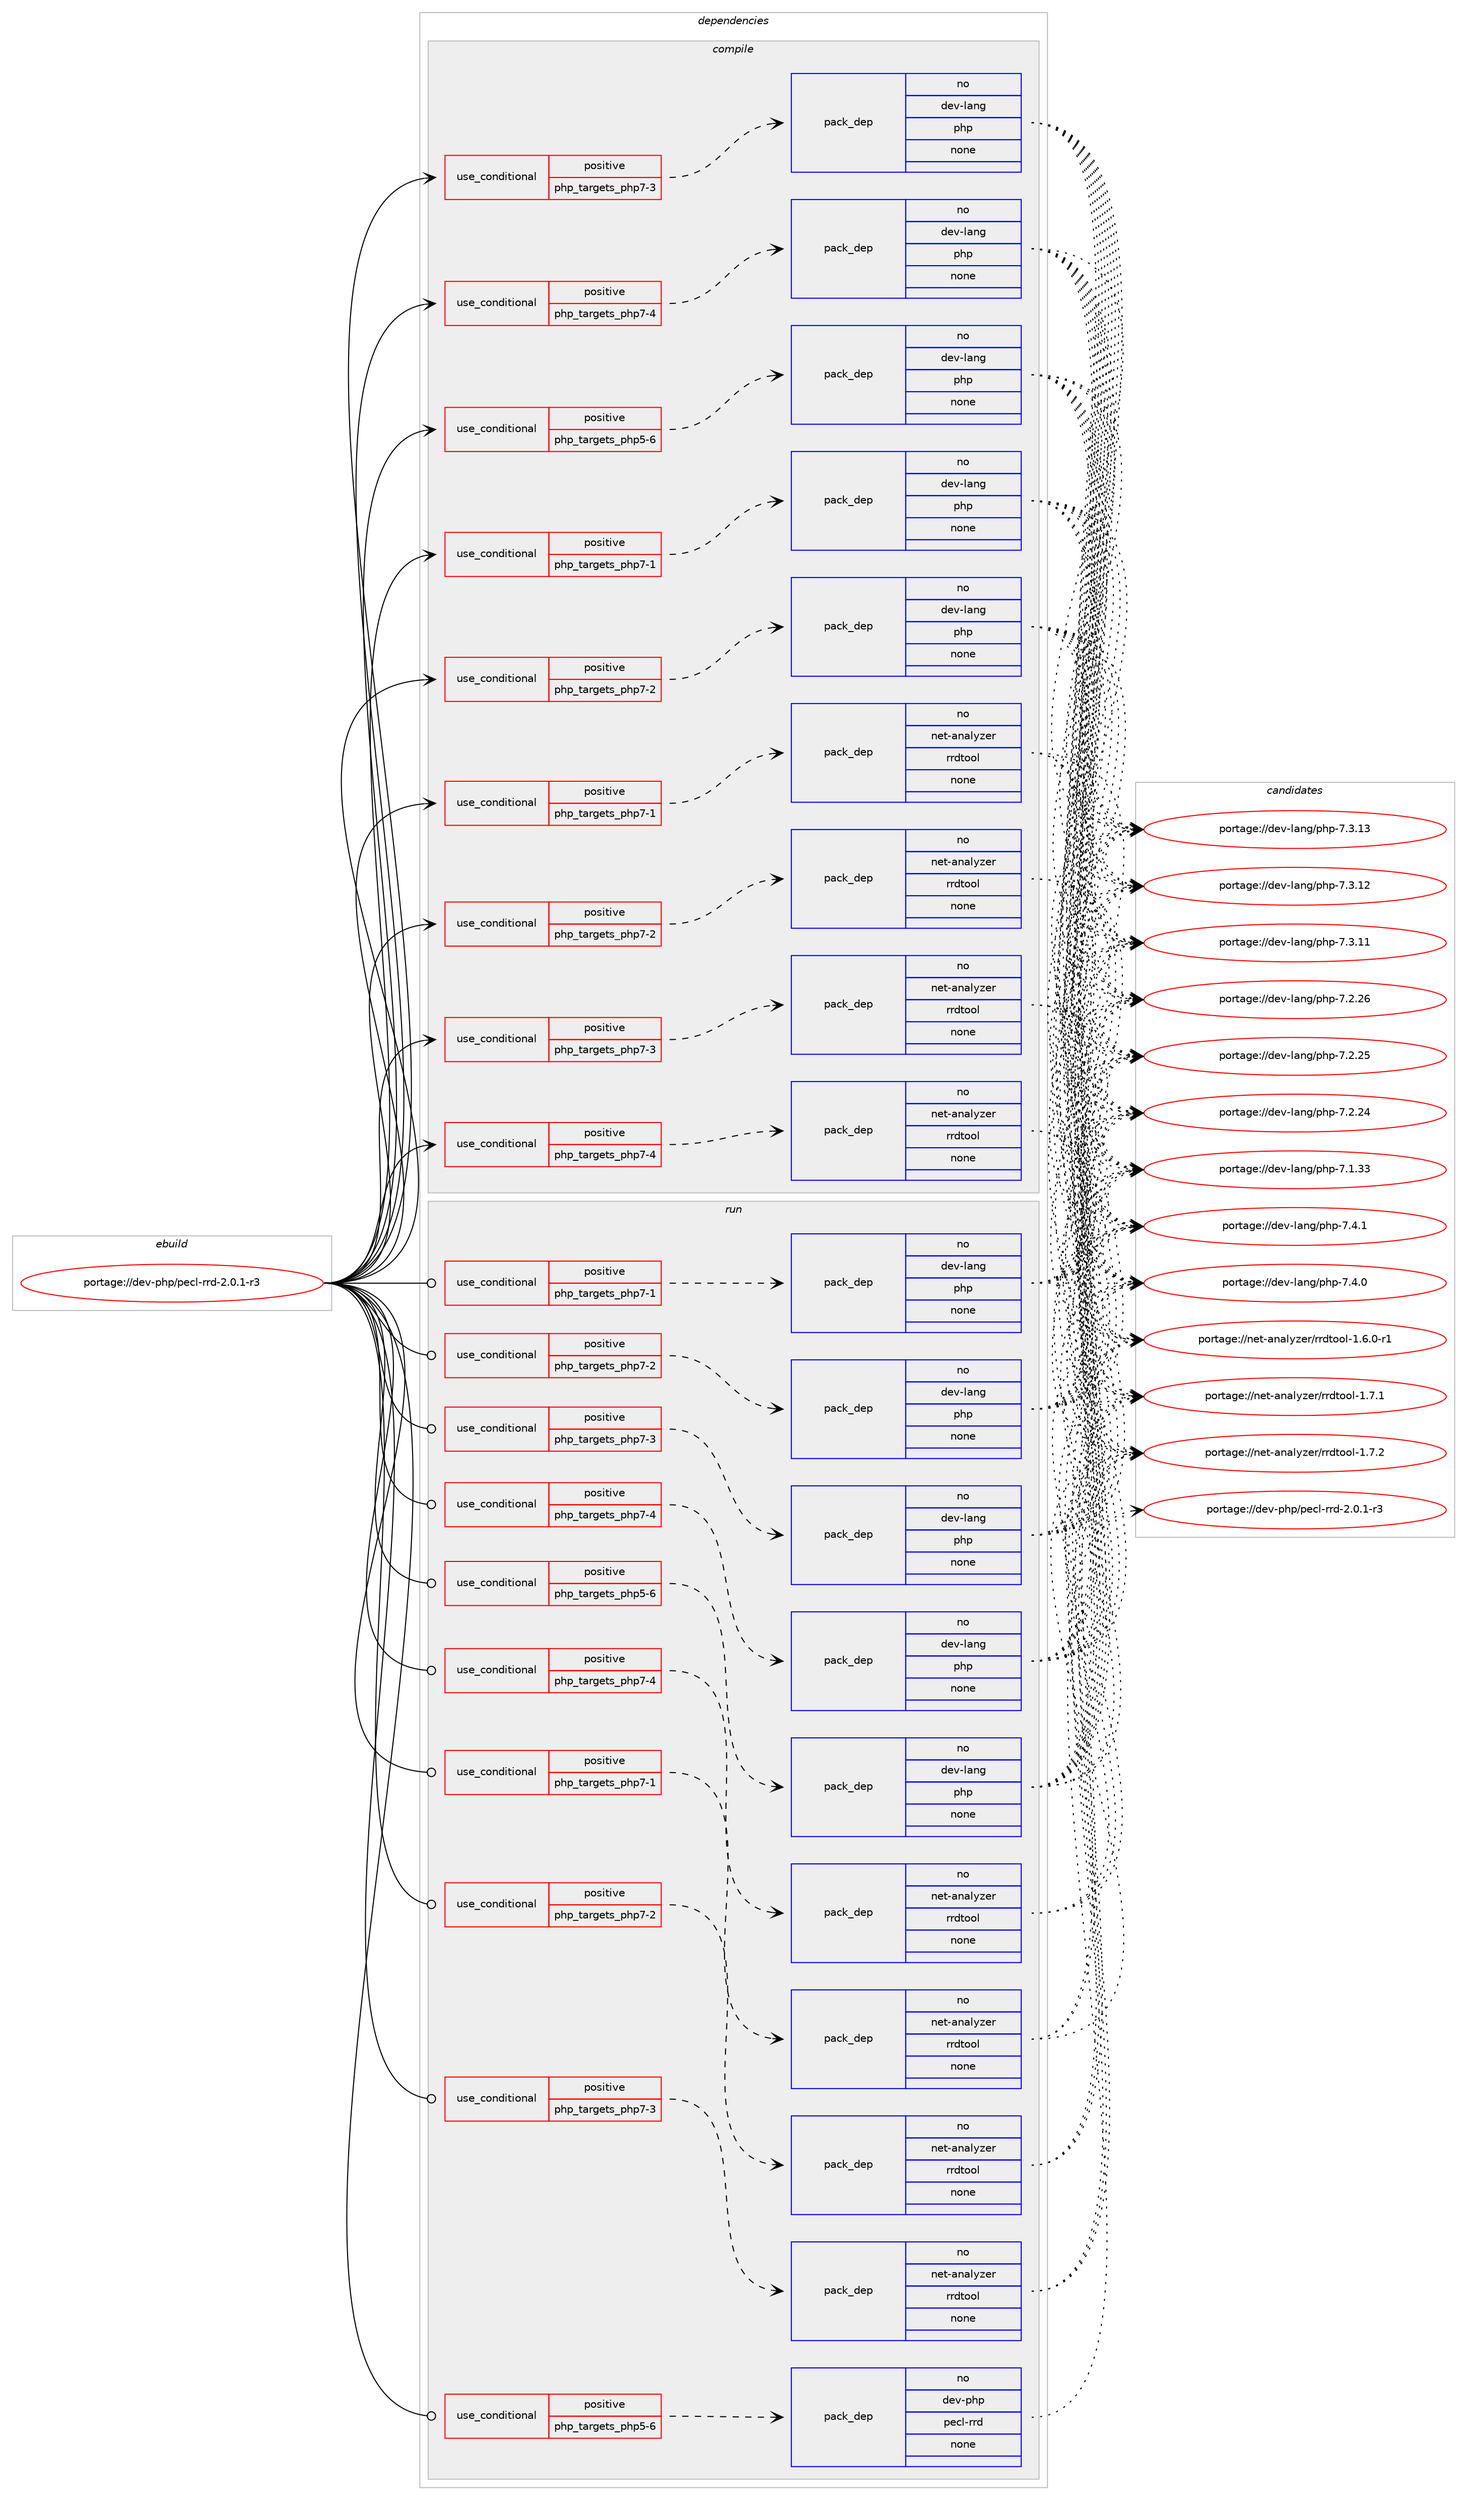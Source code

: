 digraph prolog {

# *************
# Graph options
# *************

newrank=true;
concentrate=true;
compound=true;
graph [rankdir=LR,fontname=Helvetica,fontsize=10,ranksep=1.5];#, ranksep=2.5, nodesep=0.2];
edge  [arrowhead=vee];
node  [fontname=Helvetica,fontsize=10];

# **********
# The ebuild
# **********

subgraph cluster_leftcol {
color=gray;
label=<<i>ebuild</i>>;
id [label="portage://dev-php/pecl-rrd-2.0.1-r3", color=red, width=4, href="../dev-php/pecl-rrd-2.0.1-r3.svg"];
}

# ****************
# The dependencies
# ****************

subgraph cluster_midcol {
color=gray;
label=<<i>dependencies</i>>;
subgraph cluster_compile {
fillcolor="#eeeeee";
style=filled;
label=<<i>compile</i>>;
subgraph cond120131 {
dependency475173 [label=<<TABLE BORDER="0" CELLBORDER="1" CELLSPACING="0" CELLPADDING="4"><TR><TD ROWSPAN="3" CELLPADDING="10">use_conditional</TD></TR><TR><TD>positive</TD></TR><TR><TD>php_targets_php5-6</TD></TR></TABLE>>, shape=none, color=red];
subgraph pack350018 {
dependency475174 [label=<<TABLE BORDER="0" CELLBORDER="1" CELLSPACING="0" CELLPADDING="4" WIDTH="220"><TR><TD ROWSPAN="6" CELLPADDING="30">pack_dep</TD></TR><TR><TD WIDTH="110">no</TD></TR><TR><TD>dev-lang</TD></TR><TR><TD>php</TD></TR><TR><TD>none</TD></TR><TR><TD></TD></TR></TABLE>>, shape=none, color=blue];
}
dependency475173:e -> dependency475174:w [weight=20,style="dashed",arrowhead="vee"];
}
id:e -> dependency475173:w [weight=20,style="solid",arrowhead="vee"];
subgraph cond120132 {
dependency475175 [label=<<TABLE BORDER="0" CELLBORDER="1" CELLSPACING="0" CELLPADDING="4"><TR><TD ROWSPAN="3" CELLPADDING="10">use_conditional</TD></TR><TR><TD>positive</TD></TR><TR><TD>php_targets_php7-1</TD></TR></TABLE>>, shape=none, color=red];
subgraph pack350019 {
dependency475176 [label=<<TABLE BORDER="0" CELLBORDER="1" CELLSPACING="0" CELLPADDING="4" WIDTH="220"><TR><TD ROWSPAN="6" CELLPADDING="30">pack_dep</TD></TR><TR><TD WIDTH="110">no</TD></TR><TR><TD>dev-lang</TD></TR><TR><TD>php</TD></TR><TR><TD>none</TD></TR><TR><TD></TD></TR></TABLE>>, shape=none, color=blue];
}
dependency475175:e -> dependency475176:w [weight=20,style="dashed",arrowhead="vee"];
}
id:e -> dependency475175:w [weight=20,style="solid",arrowhead="vee"];
subgraph cond120133 {
dependency475177 [label=<<TABLE BORDER="0" CELLBORDER="1" CELLSPACING="0" CELLPADDING="4"><TR><TD ROWSPAN="3" CELLPADDING="10">use_conditional</TD></TR><TR><TD>positive</TD></TR><TR><TD>php_targets_php7-1</TD></TR></TABLE>>, shape=none, color=red];
subgraph pack350020 {
dependency475178 [label=<<TABLE BORDER="0" CELLBORDER="1" CELLSPACING="0" CELLPADDING="4" WIDTH="220"><TR><TD ROWSPAN="6" CELLPADDING="30">pack_dep</TD></TR><TR><TD WIDTH="110">no</TD></TR><TR><TD>net-analyzer</TD></TR><TR><TD>rrdtool</TD></TR><TR><TD>none</TD></TR><TR><TD></TD></TR></TABLE>>, shape=none, color=blue];
}
dependency475177:e -> dependency475178:w [weight=20,style="dashed",arrowhead="vee"];
}
id:e -> dependency475177:w [weight=20,style="solid",arrowhead="vee"];
subgraph cond120134 {
dependency475179 [label=<<TABLE BORDER="0" CELLBORDER="1" CELLSPACING="0" CELLPADDING="4"><TR><TD ROWSPAN="3" CELLPADDING="10">use_conditional</TD></TR><TR><TD>positive</TD></TR><TR><TD>php_targets_php7-2</TD></TR></TABLE>>, shape=none, color=red];
subgraph pack350021 {
dependency475180 [label=<<TABLE BORDER="0" CELLBORDER="1" CELLSPACING="0" CELLPADDING="4" WIDTH="220"><TR><TD ROWSPAN="6" CELLPADDING="30">pack_dep</TD></TR><TR><TD WIDTH="110">no</TD></TR><TR><TD>dev-lang</TD></TR><TR><TD>php</TD></TR><TR><TD>none</TD></TR><TR><TD></TD></TR></TABLE>>, shape=none, color=blue];
}
dependency475179:e -> dependency475180:w [weight=20,style="dashed",arrowhead="vee"];
}
id:e -> dependency475179:w [weight=20,style="solid",arrowhead="vee"];
subgraph cond120135 {
dependency475181 [label=<<TABLE BORDER="0" CELLBORDER="1" CELLSPACING="0" CELLPADDING="4"><TR><TD ROWSPAN="3" CELLPADDING="10">use_conditional</TD></TR><TR><TD>positive</TD></TR><TR><TD>php_targets_php7-2</TD></TR></TABLE>>, shape=none, color=red];
subgraph pack350022 {
dependency475182 [label=<<TABLE BORDER="0" CELLBORDER="1" CELLSPACING="0" CELLPADDING="4" WIDTH="220"><TR><TD ROWSPAN="6" CELLPADDING="30">pack_dep</TD></TR><TR><TD WIDTH="110">no</TD></TR><TR><TD>net-analyzer</TD></TR><TR><TD>rrdtool</TD></TR><TR><TD>none</TD></TR><TR><TD></TD></TR></TABLE>>, shape=none, color=blue];
}
dependency475181:e -> dependency475182:w [weight=20,style="dashed",arrowhead="vee"];
}
id:e -> dependency475181:w [weight=20,style="solid",arrowhead="vee"];
subgraph cond120136 {
dependency475183 [label=<<TABLE BORDER="0" CELLBORDER="1" CELLSPACING="0" CELLPADDING="4"><TR><TD ROWSPAN="3" CELLPADDING="10">use_conditional</TD></TR><TR><TD>positive</TD></TR><TR><TD>php_targets_php7-3</TD></TR></TABLE>>, shape=none, color=red];
subgraph pack350023 {
dependency475184 [label=<<TABLE BORDER="0" CELLBORDER="1" CELLSPACING="0" CELLPADDING="4" WIDTH="220"><TR><TD ROWSPAN="6" CELLPADDING="30">pack_dep</TD></TR><TR><TD WIDTH="110">no</TD></TR><TR><TD>dev-lang</TD></TR><TR><TD>php</TD></TR><TR><TD>none</TD></TR><TR><TD></TD></TR></TABLE>>, shape=none, color=blue];
}
dependency475183:e -> dependency475184:w [weight=20,style="dashed",arrowhead="vee"];
}
id:e -> dependency475183:w [weight=20,style="solid",arrowhead="vee"];
subgraph cond120137 {
dependency475185 [label=<<TABLE BORDER="0" CELLBORDER="1" CELLSPACING="0" CELLPADDING="4"><TR><TD ROWSPAN="3" CELLPADDING="10">use_conditional</TD></TR><TR><TD>positive</TD></TR><TR><TD>php_targets_php7-3</TD></TR></TABLE>>, shape=none, color=red];
subgraph pack350024 {
dependency475186 [label=<<TABLE BORDER="0" CELLBORDER="1" CELLSPACING="0" CELLPADDING="4" WIDTH="220"><TR><TD ROWSPAN="6" CELLPADDING="30">pack_dep</TD></TR><TR><TD WIDTH="110">no</TD></TR><TR><TD>net-analyzer</TD></TR><TR><TD>rrdtool</TD></TR><TR><TD>none</TD></TR><TR><TD></TD></TR></TABLE>>, shape=none, color=blue];
}
dependency475185:e -> dependency475186:w [weight=20,style="dashed",arrowhead="vee"];
}
id:e -> dependency475185:w [weight=20,style="solid",arrowhead="vee"];
subgraph cond120138 {
dependency475187 [label=<<TABLE BORDER="0" CELLBORDER="1" CELLSPACING="0" CELLPADDING="4"><TR><TD ROWSPAN="3" CELLPADDING="10">use_conditional</TD></TR><TR><TD>positive</TD></TR><TR><TD>php_targets_php7-4</TD></TR></TABLE>>, shape=none, color=red];
subgraph pack350025 {
dependency475188 [label=<<TABLE BORDER="0" CELLBORDER="1" CELLSPACING="0" CELLPADDING="4" WIDTH="220"><TR><TD ROWSPAN="6" CELLPADDING="30">pack_dep</TD></TR><TR><TD WIDTH="110">no</TD></TR><TR><TD>dev-lang</TD></TR><TR><TD>php</TD></TR><TR><TD>none</TD></TR><TR><TD></TD></TR></TABLE>>, shape=none, color=blue];
}
dependency475187:e -> dependency475188:w [weight=20,style="dashed",arrowhead="vee"];
}
id:e -> dependency475187:w [weight=20,style="solid",arrowhead="vee"];
subgraph cond120139 {
dependency475189 [label=<<TABLE BORDER="0" CELLBORDER="1" CELLSPACING="0" CELLPADDING="4"><TR><TD ROWSPAN="3" CELLPADDING="10">use_conditional</TD></TR><TR><TD>positive</TD></TR><TR><TD>php_targets_php7-4</TD></TR></TABLE>>, shape=none, color=red];
subgraph pack350026 {
dependency475190 [label=<<TABLE BORDER="0" CELLBORDER="1" CELLSPACING="0" CELLPADDING="4" WIDTH="220"><TR><TD ROWSPAN="6" CELLPADDING="30">pack_dep</TD></TR><TR><TD WIDTH="110">no</TD></TR><TR><TD>net-analyzer</TD></TR><TR><TD>rrdtool</TD></TR><TR><TD>none</TD></TR><TR><TD></TD></TR></TABLE>>, shape=none, color=blue];
}
dependency475189:e -> dependency475190:w [weight=20,style="dashed",arrowhead="vee"];
}
id:e -> dependency475189:w [weight=20,style="solid",arrowhead="vee"];
}
subgraph cluster_compileandrun {
fillcolor="#eeeeee";
style=filled;
label=<<i>compile and run</i>>;
}
subgraph cluster_run {
fillcolor="#eeeeee";
style=filled;
label=<<i>run</i>>;
subgraph cond120140 {
dependency475191 [label=<<TABLE BORDER="0" CELLBORDER="1" CELLSPACING="0" CELLPADDING="4"><TR><TD ROWSPAN="3" CELLPADDING="10">use_conditional</TD></TR><TR><TD>positive</TD></TR><TR><TD>php_targets_php5-6</TD></TR></TABLE>>, shape=none, color=red];
subgraph pack350027 {
dependency475192 [label=<<TABLE BORDER="0" CELLBORDER="1" CELLSPACING="0" CELLPADDING="4" WIDTH="220"><TR><TD ROWSPAN="6" CELLPADDING="30">pack_dep</TD></TR><TR><TD WIDTH="110">no</TD></TR><TR><TD>dev-lang</TD></TR><TR><TD>php</TD></TR><TR><TD>none</TD></TR><TR><TD></TD></TR></TABLE>>, shape=none, color=blue];
}
dependency475191:e -> dependency475192:w [weight=20,style="dashed",arrowhead="vee"];
}
id:e -> dependency475191:w [weight=20,style="solid",arrowhead="odot"];
subgraph cond120141 {
dependency475193 [label=<<TABLE BORDER="0" CELLBORDER="1" CELLSPACING="0" CELLPADDING="4"><TR><TD ROWSPAN="3" CELLPADDING="10">use_conditional</TD></TR><TR><TD>positive</TD></TR><TR><TD>php_targets_php5-6</TD></TR></TABLE>>, shape=none, color=red];
subgraph pack350028 {
dependency475194 [label=<<TABLE BORDER="0" CELLBORDER="1" CELLSPACING="0" CELLPADDING="4" WIDTH="220"><TR><TD ROWSPAN="6" CELLPADDING="30">pack_dep</TD></TR><TR><TD WIDTH="110">no</TD></TR><TR><TD>dev-php</TD></TR><TR><TD>pecl-rrd</TD></TR><TR><TD>none</TD></TR><TR><TD></TD></TR></TABLE>>, shape=none, color=blue];
}
dependency475193:e -> dependency475194:w [weight=20,style="dashed",arrowhead="vee"];
}
id:e -> dependency475193:w [weight=20,style="solid",arrowhead="odot"];
subgraph cond120142 {
dependency475195 [label=<<TABLE BORDER="0" CELLBORDER="1" CELLSPACING="0" CELLPADDING="4"><TR><TD ROWSPAN="3" CELLPADDING="10">use_conditional</TD></TR><TR><TD>positive</TD></TR><TR><TD>php_targets_php7-1</TD></TR></TABLE>>, shape=none, color=red];
subgraph pack350029 {
dependency475196 [label=<<TABLE BORDER="0" CELLBORDER="1" CELLSPACING="0" CELLPADDING="4" WIDTH="220"><TR><TD ROWSPAN="6" CELLPADDING="30">pack_dep</TD></TR><TR><TD WIDTH="110">no</TD></TR><TR><TD>dev-lang</TD></TR><TR><TD>php</TD></TR><TR><TD>none</TD></TR><TR><TD></TD></TR></TABLE>>, shape=none, color=blue];
}
dependency475195:e -> dependency475196:w [weight=20,style="dashed",arrowhead="vee"];
}
id:e -> dependency475195:w [weight=20,style="solid",arrowhead="odot"];
subgraph cond120143 {
dependency475197 [label=<<TABLE BORDER="0" CELLBORDER="1" CELLSPACING="0" CELLPADDING="4"><TR><TD ROWSPAN="3" CELLPADDING="10">use_conditional</TD></TR><TR><TD>positive</TD></TR><TR><TD>php_targets_php7-1</TD></TR></TABLE>>, shape=none, color=red];
subgraph pack350030 {
dependency475198 [label=<<TABLE BORDER="0" CELLBORDER="1" CELLSPACING="0" CELLPADDING="4" WIDTH="220"><TR><TD ROWSPAN="6" CELLPADDING="30">pack_dep</TD></TR><TR><TD WIDTH="110">no</TD></TR><TR><TD>net-analyzer</TD></TR><TR><TD>rrdtool</TD></TR><TR><TD>none</TD></TR><TR><TD></TD></TR></TABLE>>, shape=none, color=blue];
}
dependency475197:e -> dependency475198:w [weight=20,style="dashed",arrowhead="vee"];
}
id:e -> dependency475197:w [weight=20,style="solid",arrowhead="odot"];
subgraph cond120144 {
dependency475199 [label=<<TABLE BORDER="0" CELLBORDER="1" CELLSPACING="0" CELLPADDING="4"><TR><TD ROWSPAN="3" CELLPADDING="10">use_conditional</TD></TR><TR><TD>positive</TD></TR><TR><TD>php_targets_php7-2</TD></TR></TABLE>>, shape=none, color=red];
subgraph pack350031 {
dependency475200 [label=<<TABLE BORDER="0" CELLBORDER="1" CELLSPACING="0" CELLPADDING="4" WIDTH="220"><TR><TD ROWSPAN="6" CELLPADDING="30">pack_dep</TD></TR><TR><TD WIDTH="110">no</TD></TR><TR><TD>dev-lang</TD></TR><TR><TD>php</TD></TR><TR><TD>none</TD></TR><TR><TD></TD></TR></TABLE>>, shape=none, color=blue];
}
dependency475199:e -> dependency475200:w [weight=20,style="dashed",arrowhead="vee"];
}
id:e -> dependency475199:w [weight=20,style="solid",arrowhead="odot"];
subgraph cond120145 {
dependency475201 [label=<<TABLE BORDER="0" CELLBORDER="1" CELLSPACING="0" CELLPADDING="4"><TR><TD ROWSPAN="3" CELLPADDING="10">use_conditional</TD></TR><TR><TD>positive</TD></TR><TR><TD>php_targets_php7-2</TD></TR></TABLE>>, shape=none, color=red];
subgraph pack350032 {
dependency475202 [label=<<TABLE BORDER="0" CELLBORDER="1" CELLSPACING="0" CELLPADDING="4" WIDTH="220"><TR><TD ROWSPAN="6" CELLPADDING="30">pack_dep</TD></TR><TR><TD WIDTH="110">no</TD></TR><TR><TD>net-analyzer</TD></TR><TR><TD>rrdtool</TD></TR><TR><TD>none</TD></TR><TR><TD></TD></TR></TABLE>>, shape=none, color=blue];
}
dependency475201:e -> dependency475202:w [weight=20,style="dashed",arrowhead="vee"];
}
id:e -> dependency475201:w [weight=20,style="solid",arrowhead="odot"];
subgraph cond120146 {
dependency475203 [label=<<TABLE BORDER="0" CELLBORDER="1" CELLSPACING="0" CELLPADDING="4"><TR><TD ROWSPAN="3" CELLPADDING="10">use_conditional</TD></TR><TR><TD>positive</TD></TR><TR><TD>php_targets_php7-3</TD></TR></TABLE>>, shape=none, color=red];
subgraph pack350033 {
dependency475204 [label=<<TABLE BORDER="0" CELLBORDER="1" CELLSPACING="0" CELLPADDING="4" WIDTH="220"><TR><TD ROWSPAN="6" CELLPADDING="30">pack_dep</TD></TR><TR><TD WIDTH="110">no</TD></TR><TR><TD>dev-lang</TD></TR><TR><TD>php</TD></TR><TR><TD>none</TD></TR><TR><TD></TD></TR></TABLE>>, shape=none, color=blue];
}
dependency475203:e -> dependency475204:w [weight=20,style="dashed",arrowhead="vee"];
}
id:e -> dependency475203:w [weight=20,style="solid",arrowhead="odot"];
subgraph cond120147 {
dependency475205 [label=<<TABLE BORDER="0" CELLBORDER="1" CELLSPACING="0" CELLPADDING="4"><TR><TD ROWSPAN="3" CELLPADDING="10">use_conditional</TD></TR><TR><TD>positive</TD></TR><TR><TD>php_targets_php7-3</TD></TR></TABLE>>, shape=none, color=red];
subgraph pack350034 {
dependency475206 [label=<<TABLE BORDER="0" CELLBORDER="1" CELLSPACING="0" CELLPADDING="4" WIDTH="220"><TR><TD ROWSPAN="6" CELLPADDING="30">pack_dep</TD></TR><TR><TD WIDTH="110">no</TD></TR><TR><TD>net-analyzer</TD></TR><TR><TD>rrdtool</TD></TR><TR><TD>none</TD></TR><TR><TD></TD></TR></TABLE>>, shape=none, color=blue];
}
dependency475205:e -> dependency475206:w [weight=20,style="dashed",arrowhead="vee"];
}
id:e -> dependency475205:w [weight=20,style="solid",arrowhead="odot"];
subgraph cond120148 {
dependency475207 [label=<<TABLE BORDER="0" CELLBORDER="1" CELLSPACING="0" CELLPADDING="4"><TR><TD ROWSPAN="3" CELLPADDING="10">use_conditional</TD></TR><TR><TD>positive</TD></TR><TR><TD>php_targets_php7-4</TD></TR></TABLE>>, shape=none, color=red];
subgraph pack350035 {
dependency475208 [label=<<TABLE BORDER="0" CELLBORDER="1" CELLSPACING="0" CELLPADDING="4" WIDTH="220"><TR><TD ROWSPAN="6" CELLPADDING="30">pack_dep</TD></TR><TR><TD WIDTH="110">no</TD></TR><TR><TD>dev-lang</TD></TR><TR><TD>php</TD></TR><TR><TD>none</TD></TR><TR><TD></TD></TR></TABLE>>, shape=none, color=blue];
}
dependency475207:e -> dependency475208:w [weight=20,style="dashed",arrowhead="vee"];
}
id:e -> dependency475207:w [weight=20,style="solid",arrowhead="odot"];
subgraph cond120149 {
dependency475209 [label=<<TABLE BORDER="0" CELLBORDER="1" CELLSPACING="0" CELLPADDING="4"><TR><TD ROWSPAN="3" CELLPADDING="10">use_conditional</TD></TR><TR><TD>positive</TD></TR><TR><TD>php_targets_php7-4</TD></TR></TABLE>>, shape=none, color=red];
subgraph pack350036 {
dependency475210 [label=<<TABLE BORDER="0" CELLBORDER="1" CELLSPACING="0" CELLPADDING="4" WIDTH="220"><TR><TD ROWSPAN="6" CELLPADDING="30">pack_dep</TD></TR><TR><TD WIDTH="110">no</TD></TR><TR><TD>net-analyzer</TD></TR><TR><TD>rrdtool</TD></TR><TR><TD>none</TD></TR><TR><TD></TD></TR></TABLE>>, shape=none, color=blue];
}
dependency475209:e -> dependency475210:w [weight=20,style="dashed",arrowhead="vee"];
}
id:e -> dependency475209:w [weight=20,style="solid",arrowhead="odot"];
}
}

# **************
# The candidates
# **************

subgraph cluster_choices {
rank=same;
color=gray;
label=<<i>candidates</i>>;

subgraph choice350018 {
color=black;
nodesep=1;
choice100101118451089711010347112104112455546524649 [label="portage://dev-lang/php-7.4.1", color=red, width=4,href="../dev-lang/php-7.4.1.svg"];
choice100101118451089711010347112104112455546524648 [label="portage://dev-lang/php-7.4.0", color=red, width=4,href="../dev-lang/php-7.4.0.svg"];
choice10010111845108971101034711210411245554651464951 [label="portage://dev-lang/php-7.3.13", color=red, width=4,href="../dev-lang/php-7.3.13.svg"];
choice10010111845108971101034711210411245554651464950 [label="portage://dev-lang/php-7.3.12", color=red, width=4,href="../dev-lang/php-7.3.12.svg"];
choice10010111845108971101034711210411245554651464949 [label="portage://dev-lang/php-7.3.11", color=red, width=4,href="../dev-lang/php-7.3.11.svg"];
choice10010111845108971101034711210411245554650465054 [label="portage://dev-lang/php-7.2.26", color=red, width=4,href="../dev-lang/php-7.2.26.svg"];
choice10010111845108971101034711210411245554650465053 [label="portage://dev-lang/php-7.2.25", color=red, width=4,href="../dev-lang/php-7.2.25.svg"];
choice10010111845108971101034711210411245554650465052 [label="portage://dev-lang/php-7.2.24", color=red, width=4,href="../dev-lang/php-7.2.24.svg"];
choice10010111845108971101034711210411245554649465151 [label="portage://dev-lang/php-7.1.33", color=red, width=4,href="../dev-lang/php-7.1.33.svg"];
dependency475174:e -> choice100101118451089711010347112104112455546524649:w [style=dotted,weight="100"];
dependency475174:e -> choice100101118451089711010347112104112455546524648:w [style=dotted,weight="100"];
dependency475174:e -> choice10010111845108971101034711210411245554651464951:w [style=dotted,weight="100"];
dependency475174:e -> choice10010111845108971101034711210411245554651464950:w [style=dotted,weight="100"];
dependency475174:e -> choice10010111845108971101034711210411245554651464949:w [style=dotted,weight="100"];
dependency475174:e -> choice10010111845108971101034711210411245554650465054:w [style=dotted,weight="100"];
dependency475174:e -> choice10010111845108971101034711210411245554650465053:w [style=dotted,weight="100"];
dependency475174:e -> choice10010111845108971101034711210411245554650465052:w [style=dotted,weight="100"];
dependency475174:e -> choice10010111845108971101034711210411245554649465151:w [style=dotted,weight="100"];
}
subgraph choice350019 {
color=black;
nodesep=1;
choice100101118451089711010347112104112455546524649 [label="portage://dev-lang/php-7.4.1", color=red, width=4,href="../dev-lang/php-7.4.1.svg"];
choice100101118451089711010347112104112455546524648 [label="portage://dev-lang/php-7.4.0", color=red, width=4,href="../dev-lang/php-7.4.0.svg"];
choice10010111845108971101034711210411245554651464951 [label="portage://dev-lang/php-7.3.13", color=red, width=4,href="../dev-lang/php-7.3.13.svg"];
choice10010111845108971101034711210411245554651464950 [label="portage://dev-lang/php-7.3.12", color=red, width=4,href="../dev-lang/php-7.3.12.svg"];
choice10010111845108971101034711210411245554651464949 [label="portage://dev-lang/php-7.3.11", color=red, width=4,href="../dev-lang/php-7.3.11.svg"];
choice10010111845108971101034711210411245554650465054 [label="portage://dev-lang/php-7.2.26", color=red, width=4,href="../dev-lang/php-7.2.26.svg"];
choice10010111845108971101034711210411245554650465053 [label="portage://dev-lang/php-7.2.25", color=red, width=4,href="../dev-lang/php-7.2.25.svg"];
choice10010111845108971101034711210411245554650465052 [label="portage://dev-lang/php-7.2.24", color=red, width=4,href="../dev-lang/php-7.2.24.svg"];
choice10010111845108971101034711210411245554649465151 [label="portage://dev-lang/php-7.1.33", color=red, width=4,href="../dev-lang/php-7.1.33.svg"];
dependency475176:e -> choice100101118451089711010347112104112455546524649:w [style=dotted,weight="100"];
dependency475176:e -> choice100101118451089711010347112104112455546524648:w [style=dotted,weight="100"];
dependency475176:e -> choice10010111845108971101034711210411245554651464951:w [style=dotted,weight="100"];
dependency475176:e -> choice10010111845108971101034711210411245554651464950:w [style=dotted,weight="100"];
dependency475176:e -> choice10010111845108971101034711210411245554651464949:w [style=dotted,weight="100"];
dependency475176:e -> choice10010111845108971101034711210411245554650465054:w [style=dotted,weight="100"];
dependency475176:e -> choice10010111845108971101034711210411245554650465053:w [style=dotted,weight="100"];
dependency475176:e -> choice10010111845108971101034711210411245554650465052:w [style=dotted,weight="100"];
dependency475176:e -> choice10010111845108971101034711210411245554649465151:w [style=dotted,weight="100"];
}
subgraph choice350020 {
color=black;
nodesep=1;
choice11010111645971109710812112210111447114114100116111111108454946554650 [label="portage://net-analyzer/rrdtool-1.7.2", color=red, width=4,href="../net-analyzer/rrdtool-1.7.2.svg"];
choice11010111645971109710812112210111447114114100116111111108454946554649 [label="portage://net-analyzer/rrdtool-1.7.1", color=red, width=4,href="../net-analyzer/rrdtool-1.7.1.svg"];
choice110101116459711097108121122101114471141141001161111111084549465446484511449 [label="portage://net-analyzer/rrdtool-1.6.0-r1", color=red, width=4,href="../net-analyzer/rrdtool-1.6.0-r1.svg"];
dependency475178:e -> choice11010111645971109710812112210111447114114100116111111108454946554650:w [style=dotted,weight="100"];
dependency475178:e -> choice11010111645971109710812112210111447114114100116111111108454946554649:w [style=dotted,weight="100"];
dependency475178:e -> choice110101116459711097108121122101114471141141001161111111084549465446484511449:w [style=dotted,weight="100"];
}
subgraph choice350021 {
color=black;
nodesep=1;
choice100101118451089711010347112104112455546524649 [label="portage://dev-lang/php-7.4.1", color=red, width=4,href="../dev-lang/php-7.4.1.svg"];
choice100101118451089711010347112104112455546524648 [label="portage://dev-lang/php-7.4.0", color=red, width=4,href="../dev-lang/php-7.4.0.svg"];
choice10010111845108971101034711210411245554651464951 [label="portage://dev-lang/php-7.3.13", color=red, width=4,href="../dev-lang/php-7.3.13.svg"];
choice10010111845108971101034711210411245554651464950 [label="portage://dev-lang/php-7.3.12", color=red, width=4,href="../dev-lang/php-7.3.12.svg"];
choice10010111845108971101034711210411245554651464949 [label="portage://dev-lang/php-7.3.11", color=red, width=4,href="../dev-lang/php-7.3.11.svg"];
choice10010111845108971101034711210411245554650465054 [label="portage://dev-lang/php-7.2.26", color=red, width=4,href="../dev-lang/php-7.2.26.svg"];
choice10010111845108971101034711210411245554650465053 [label="portage://dev-lang/php-7.2.25", color=red, width=4,href="../dev-lang/php-7.2.25.svg"];
choice10010111845108971101034711210411245554650465052 [label="portage://dev-lang/php-7.2.24", color=red, width=4,href="../dev-lang/php-7.2.24.svg"];
choice10010111845108971101034711210411245554649465151 [label="portage://dev-lang/php-7.1.33", color=red, width=4,href="../dev-lang/php-7.1.33.svg"];
dependency475180:e -> choice100101118451089711010347112104112455546524649:w [style=dotted,weight="100"];
dependency475180:e -> choice100101118451089711010347112104112455546524648:w [style=dotted,weight="100"];
dependency475180:e -> choice10010111845108971101034711210411245554651464951:w [style=dotted,weight="100"];
dependency475180:e -> choice10010111845108971101034711210411245554651464950:w [style=dotted,weight="100"];
dependency475180:e -> choice10010111845108971101034711210411245554651464949:w [style=dotted,weight="100"];
dependency475180:e -> choice10010111845108971101034711210411245554650465054:w [style=dotted,weight="100"];
dependency475180:e -> choice10010111845108971101034711210411245554650465053:w [style=dotted,weight="100"];
dependency475180:e -> choice10010111845108971101034711210411245554650465052:w [style=dotted,weight="100"];
dependency475180:e -> choice10010111845108971101034711210411245554649465151:w [style=dotted,weight="100"];
}
subgraph choice350022 {
color=black;
nodesep=1;
choice11010111645971109710812112210111447114114100116111111108454946554650 [label="portage://net-analyzer/rrdtool-1.7.2", color=red, width=4,href="../net-analyzer/rrdtool-1.7.2.svg"];
choice11010111645971109710812112210111447114114100116111111108454946554649 [label="portage://net-analyzer/rrdtool-1.7.1", color=red, width=4,href="../net-analyzer/rrdtool-1.7.1.svg"];
choice110101116459711097108121122101114471141141001161111111084549465446484511449 [label="portage://net-analyzer/rrdtool-1.6.0-r1", color=red, width=4,href="../net-analyzer/rrdtool-1.6.0-r1.svg"];
dependency475182:e -> choice11010111645971109710812112210111447114114100116111111108454946554650:w [style=dotted,weight="100"];
dependency475182:e -> choice11010111645971109710812112210111447114114100116111111108454946554649:w [style=dotted,weight="100"];
dependency475182:e -> choice110101116459711097108121122101114471141141001161111111084549465446484511449:w [style=dotted,weight="100"];
}
subgraph choice350023 {
color=black;
nodesep=1;
choice100101118451089711010347112104112455546524649 [label="portage://dev-lang/php-7.4.1", color=red, width=4,href="../dev-lang/php-7.4.1.svg"];
choice100101118451089711010347112104112455546524648 [label="portage://dev-lang/php-7.4.0", color=red, width=4,href="../dev-lang/php-7.4.0.svg"];
choice10010111845108971101034711210411245554651464951 [label="portage://dev-lang/php-7.3.13", color=red, width=4,href="../dev-lang/php-7.3.13.svg"];
choice10010111845108971101034711210411245554651464950 [label="portage://dev-lang/php-7.3.12", color=red, width=4,href="../dev-lang/php-7.3.12.svg"];
choice10010111845108971101034711210411245554651464949 [label="portage://dev-lang/php-7.3.11", color=red, width=4,href="../dev-lang/php-7.3.11.svg"];
choice10010111845108971101034711210411245554650465054 [label="portage://dev-lang/php-7.2.26", color=red, width=4,href="../dev-lang/php-7.2.26.svg"];
choice10010111845108971101034711210411245554650465053 [label="portage://dev-lang/php-7.2.25", color=red, width=4,href="../dev-lang/php-7.2.25.svg"];
choice10010111845108971101034711210411245554650465052 [label="portage://dev-lang/php-7.2.24", color=red, width=4,href="../dev-lang/php-7.2.24.svg"];
choice10010111845108971101034711210411245554649465151 [label="portage://dev-lang/php-7.1.33", color=red, width=4,href="../dev-lang/php-7.1.33.svg"];
dependency475184:e -> choice100101118451089711010347112104112455546524649:w [style=dotted,weight="100"];
dependency475184:e -> choice100101118451089711010347112104112455546524648:w [style=dotted,weight="100"];
dependency475184:e -> choice10010111845108971101034711210411245554651464951:w [style=dotted,weight="100"];
dependency475184:e -> choice10010111845108971101034711210411245554651464950:w [style=dotted,weight="100"];
dependency475184:e -> choice10010111845108971101034711210411245554651464949:w [style=dotted,weight="100"];
dependency475184:e -> choice10010111845108971101034711210411245554650465054:w [style=dotted,weight="100"];
dependency475184:e -> choice10010111845108971101034711210411245554650465053:w [style=dotted,weight="100"];
dependency475184:e -> choice10010111845108971101034711210411245554650465052:w [style=dotted,weight="100"];
dependency475184:e -> choice10010111845108971101034711210411245554649465151:w [style=dotted,weight="100"];
}
subgraph choice350024 {
color=black;
nodesep=1;
choice11010111645971109710812112210111447114114100116111111108454946554650 [label="portage://net-analyzer/rrdtool-1.7.2", color=red, width=4,href="../net-analyzer/rrdtool-1.7.2.svg"];
choice11010111645971109710812112210111447114114100116111111108454946554649 [label="portage://net-analyzer/rrdtool-1.7.1", color=red, width=4,href="../net-analyzer/rrdtool-1.7.1.svg"];
choice110101116459711097108121122101114471141141001161111111084549465446484511449 [label="portage://net-analyzer/rrdtool-1.6.0-r1", color=red, width=4,href="../net-analyzer/rrdtool-1.6.0-r1.svg"];
dependency475186:e -> choice11010111645971109710812112210111447114114100116111111108454946554650:w [style=dotted,weight="100"];
dependency475186:e -> choice11010111645971109710812112210111447114114100116111111108454946554649:w [style=dotted,weight="100"];
dependency475186:e -> choice110101116459711097108121122101114471141141001161111111084549465446484511449:w [style=dotted,weight="100"];
}
subgraph choice350025 {
color=black;
nodesep=1;
choice100101118451089711010347112104112455546524649 [label="portage://dev-lang/php-7.4.1", color=red, width=4,href="../dev-lang/php-7.4.1.svg"];
choice100101118451089711010347112104112455546524648 [label="portage://dev-lang/php-7.4.0", color=red, width=4,href="../dev-lang/php-7.4.0.svg"];
choice10010111845108971101034711210411245554651464951 [label="portage://dev-lang/php-7.3.13", color=red, width=4,href="../dev-lang/php-7.3.13.svg"];
choice10010111845108971101034711210411245554651464950 [label="portage://dev-lang/php-7.3.12", color=red, width=4,href="../dev-lang/php-7.3.12.svg"];
choice10010111845108971101034711210411245554651464949 [label="portage://dev-lang/php-7.3.11", color=red, width=4,href="../dev-lang/php-7.3.11.svg"];
choice10010111845108971101034711210411245554650465054 [label="portage://dev-lang/php-7.2.26", color=red, width=4,href="../dev-lang/php-7.2.26.svg"];
choice10010111845108971101034711210411245554650465053 [label="portage://dev-lang/php-7.2.25", color=red, width=4,href="../dev-lang/php-7.2.25.svg"];
choice10010111845108971101034711210411245554650465052 [label="portage://dev-lang/php-7.2.24", color=red, width=4,href="../dev-lang/php-7.2.24.svg"];
choice10010111845108971101034711210411245554649465151 [label="portage://dev-lang/php-7.1.33", color=red, width=4,href="../dev-lang/php-7.1.33.svg"];
dependency475188:e -> choice100101118451089711010347112104112455546524649:w [style=dotted,weight="100"];
dependency475188:e -> choice100101118451089711010347112104112455546524648:w [style=dotted,weight="100"];
dependency475188:e -> choice10010111845108971101034711210411245554651464951:w [style=dotted,weight="100"];
dependency475188:e -> choice10010111845108971101034711210411245554651464950:w [style=dotted,weight="100"];
dependency475188:e -> choice10010111845108971101034711210411245554651464949:w [style=dotted,weight="100"];
dependency475188:e -> choice10010111845108971101034711210411245554650465054:w [style=dotted,weight="100"];
dependency475188:e -> choice10010111845108971101034711210411245554650465053:w [style=dotted,weight="100"];
dependency475188:e -> choice10010111845108971101034711210411245554650465052:w [style=dotted,weight="100"];
dependency475188:e -> choice10010111845108971101034711210411245554649465151:w [style=dotted,weight="100"];
}
subgraph choice350026 {
color=black;
nodesep=1;
choice11010111645971109710812112210111447114114100116111111108454946554650 [label="portage://net-analyzer/rrdtool-1.7.2", color=red, width=4,href="../net-analyzer/rrdtool-1.7.2.svg"];
choice11010111645971109710812112210111447114114100116111111108454946554649 [label="portage://net-analyzer/rrdtool-1.7.1", color=red, width=4,href="../net-analyzer/rrdtool-1.7.1.svg"];
choice110101116459711097108121122101114471141141001161111111084549465446484511449 [label="portage://net-analyzer/rrdtool-1.6.0-r1", color=red, width=4,href="../net-analyzer/rrdtool-1.6.0-r1.svg"];
dependency475190:e -> choice11010111645971109710812112210111447114114100116111111108454946554650:w [style=dotted,weight="100"];
dependency475190:e -> choice11010111645971109710812112210111447114114100116111111108454946554649:w [style=dotted,weight="100"];
dependency475190:e -> choice110101116459711097108121122101114471141141001161111111084549465446484511449:w [style=dotted,weight="100"];
}
subgraph choice350027 {
color=black;
nodesep=1;
choice100101118451089711010347112104112455546524649 [label="portage://dev-lang/php-7.4.1", color=red, width=4,href="../dev-lang/php-7.4.1.svg"];
choice100101118451089711010347112104112455546524648 [label="portage://dev-lang/php-7.4.0", color=red, width=4,href="../dev-lang/php-7.4.0.svg"];
choice10010111845108971101034711210411245554651464951 [label="portage://dev-lang/php-7.3.13", color=red, width=4,href="../dev-lang/php-7.3.13.svg"];
choice10010111845108971101034711210411245554651464950 [label="portage://dev-lang/php-7.3.12", color=red, width=4,href="../dev-lang/php-7.3.12.svg"];
choice10010111845108971101034711210411245554651464949 [label="portage://dev-lang/php-7.3.11", color=red, width=4,href="../dev-lang/php-7.3.11.svg"];
choice10010111845108971101034711210411245554650465054 [label="portage://dev-lang/php-7.2.26", color=red, width=4,href="../dev-lang/php-7.2.26.svg"];
choice10010111845108971101034711210411245554650465053 [label="portage://dev-lang/php-7.2.25", color=red, width=4,href="../dev-lang/php-7.2.25.svg"];
choice10010111845108971101034711210411245554650465052 [label="portage://dev-lang/php-7.2.24", color=red, width=4,href="../dev-lang/php-7.2.24.svg"];
choice10010111845108971101034711210411245554649465151 [label="portage://dev-lang/php-7.1.33", color=red, width=4,href="../dev-lang/php-7.1.33.svg"];
dependency475192:e -> choice100101118451089711010347112104112455546524649:w [style=dotted,weight="100"];
dependency475192:e -> choice100101118451089711010347112104112455546524648:w [style=dotted,weight="100"];
dependency475192:e -> choice10010111845108971101034711210411245554651464951:w [style=dotted,weight="100"];
dependency475192:e -> choice10010111845108971101034711210411245554651464950:w [style=dotted,weight="100"];
dependency475192:e -> choice10010111845108971101034711210411245554651464949:w [style=dotted,weight="100"];
dependency475192:e -> choice10010111845108971101034711210411245554650465054:w [style=dotted,weight="100"];
dependency475192:e -> choice10010111845108971101034711210411245554650465053:w [style=dotted,weight="100"];
dependency475192:e -> choice10010111845108971101034711210411245554650465052:w [style=dotted,weight="100"];
dependency475192:e -> choice10010111845108971101034711210411245554649465151:w [style=dotted,weight="100"];
}
subgraph choice350028 {
color=black;
nodesep=1;
choice100101118451121041124711210199108451141141004550464846494511451 [label="portage://dev-php/pecl-rrd-2.0.1-r3", color=red, width=4,href="../dev-php/pecl-rrd-2.0.1-r3.svg"];
dependency475194:e -> choice100101118451121041124711210199108451141141004550464846494511451:w [style=dotted,weight="100"];
}
subgraph choice350029 {
color=black;
nodesep=1;
choice100101118451089711010347112104112455546524649 [label="portage://dev-lang/php-7.4.1", color=red, width=4,href="../dev-lang/php-7.4.1.svg"];
choice100101118451089711010347112104112455546524648 [label="portage://dev-lang/php-7.4.0", color=red, width=4,href="../dev-lang/php-7.4.0.svg"];
choice10010111845108971101034711210411245554651464951 [label="portage://dev-lang/php-7.3.13", color=red, width=4,href="../dev-lang/php-7.3.13.svg"];
choice10010111845108971101034711210411245554651464950 [label="portage://dev-lang/php-7.3.12", color=red, width=4,href="../dev-lang/php-7.3.12.svg"];
choice10010111845108971101034711210411245554651464949 [label="portage://dev-lang/php-7.3.11", color=red, width=4,href="../dev-lang/php-7.3.11.svg"];
choice10010111845108971101034711210411245554650465054 [label="portage://dev-lang/php-7.2.26", color=red, width=4,href="../dev-lang/php-7.2.26.svg"];
choice10010111845108971101034711210411245554650465053 [label="portage://dev-lang/php-7.2.25", color=red, width=4,href="../dev-lang/php-7.2.25.svg"];
choice10010111845108971101034711210411245554650465052 [label="portage://dev-lang/php-7.2.24", color=red, width=4,href="../dev-lang/php-7.2.24.svg"];
choice10010111845108971101034711210411245554649465151 [label="portage://dev-lang/php-7.1.33", color=red, width=4,href="../dev-lang/php-7.1.33.svg"];
dependency475196:e -> choice100101118451089711010347112104112455546524649:w [style=dotted,weight="100"];
dependency475196:e -> choice100101118451089711010347112104112455546524648:w [style=dotted,weight="100"];
dependency475196:e -> choice10010111845108971101034711210411245554651464951:w [style=dotted,weight="100"];
dependency475196:e -> choice10010111845108971101034711210411245554651464950:w [style=dotted,weight="100"];
dependency475196:e -> choice10010111845108971101034711210411245554651464949:w [style=dotted,weight="100"];
dependency475196:e -> choice10010111845108971101034711210411245554650465054:w [style=dotted,weight="100"];
dependency475196:e -> choice10010111845108971101034711210411245554650465053:w [style=dotted,weight="100"];
dependency475196:e -> choice10010111845108971101034711210411245554650465052:w [style=dotted,weight="100"];
dependency475196:e -> choice10010111845108971101034711210411245554649465151:w [style=dotted,weight="100"];
}
subgraph choice350030 {
color=black;
nodesep=1;
choice11010111645971109710812112210111447114114100116111111108454946554650 [label="portage://net-analyzer/rrdtool-1.7.2", color=red, width=4,href="../net-analyzer/rrdtool-1.7.2.svg"];
choice11010111645971109710812112210111447114114100116111111108454946554649 [label="portage://net-analyzer/rrdtool-1.7.1", color=red, width=4,href="../net-analyzer/rrdtool-1.7.1.svg"];
choice110101116459711097108121122101114471141141001161111111084549465446484511449 [label="portage://net-analyzer/rrdtool-1.6.0-r1", color=red, width=4,href="../net-analyzer/rrdtool-1.6.0-r1.svg"];
dependency475198:e -> choice11010111645971109710812112210111447114114100116111111108454946554650:w [style=dotted,weight="100"];
dependency475198:e -> choice11010111645971109710812112210111447114114100116111111108454946554649:w [style=dotted,weight="100"];
dependency475198:e -> choice110101116459711097108121122101114471141141001161111111084549465446484511449:w [style=dotted,weight="100"];
}
subgraph choice350031 {
color=black;
nodesep=1;
choice100101118451089711010347112104112455546524649 [label="portage://dev-lang/php-7.4.1", color=red, width=4,href="../dev-lang/php-7.4.1.svg"];
choice100101118451089711010347112104112455546524648 [label="portage://dev-lang/php-7.4.0", color=red, width=4,href="../dev-lang/php-7.4.0.svg"];
choice10010111845108971101034711210411245554651464951 [label="portage://dev-lang/php-7.3.13", color=red, width=4,href="../dev-lang/php-7.3.13.svg"];
choice10010111845108971101034711210411245554651464950 [label="portage://dev-lang/php-7.3.12", color=red, width=4,href="../dev-lang/php-7.3.12.svg"];
choice10010111845108971101034711210411245554651464949 [label="portage://dev-lang/php-7.3.11", color=red, width=4,href="../dev-lang/php-7.3.11.svg"];
choice10010111845108971101034711210411245554650465054 [label="portage://dev-lang/php-7.2.26", color=red, width=4,href="../dev-lang/php-7.2.26.svg"];
choice10010111845108971101034711210411245554650465053 [label="portage://dev-lang/php-7.2.25", color=red, width=4,href="../dev-lang/php-7.2.25.svg"];
choice10010111845108971101034711210411245554650465052 [label="portage://dev-lang/php-7.2.24", color=red, width=4,href="../dev-lang/php-7.2.24.svg"];
choice10010111845108971101034711210411245554649465151 [label="portage://dev-lang/php-7.1.33", color=red, width=4,href="../dev-lang/php-7.1.33.svg"];
dependency475200:e -> choice100101118451089711010347112104112455546524649:w [style=dotted,weight="100"];
dependency475200:e -> choice100101118451089711010347112104112455546524648:w [style=dotted,weight="100"];
dependency475200:e -> choice10010111845108971101034711210411245554651464951:w [style=dotted,weight="100"];
dependency475200:e -> choice10010111845108971101034711210411245554651464950:w [style=dotted,weight="100"];
dependency475200:e -> choice10010111845108971101034711210411245554651464949:w [style=dotted,weight="100"];
dependency475200:e -> choice10010111845108971101034711210411245554650465054:w [style=dotted,weight="100"];
dependency475200:e -> choice10010111845108971101034711210411245554650465053:w [style=dotted,weight="100"];
dependency475200:e -> choice10010111845108971101034711210411245554650465052:w [style=dotted,weight="100"];
dependency475200:e -> choice10010111845108971101034711210411245554649465151:w [style=dotted,weight="100"];
}
subgraph choice350032 {
color=black;
nodesep=1;
choice11010111645971109710812112210111447114114100116111111108454946554650 [label="portage://net-analyzer/rrdtool-1.7.2", color=red, width=4,href="../net-analyzer/rrdtool-1.7.2.svg"];
choice11010111645971109710812112210111447114114100116111111108454946554649 [label="portage://net-analyzer/rrdtool-1.7.1", color=red, width=4,href="../net-analyzer/rrdtool-1.7.1.svg"];
choice110101116459711097108121122101114471141141001161111111084549465446484511449 [label="portage://net-analyzer/rrdtool-1.6.0-r1", color=red, width=4,href="../net-analyzer/rrdtool-1.6.0-r1.svg"];
dependency475202:e -> choice11010111645971109710812112210111447114114100116111111108454946554650:w [style=dotted,weight="100"];
dependency475202:e -> choice11010111645971109710812112210111447114114100116111111108454946554649:w [style=dotted,weight="100"];
dependency475202:e -> choice110101116459711097108121122101114471141141001161111111084549465446484511449:w [style=dotted,weight="100"];
}
subgraph choice350033 {
color=black;
nodesep=1;
choice100101118451089711010347112104112455546524649 [label="portage://dev-lang/php-7.4.1", color=red, width=4,href="../dev-lang/php-7.4.1.svg"];
choice100101118451089711010347112104112455546524648 [label="portage://dev-lang/php-7.4.0", color=red, width=4,href="../dev-lang/php-7.4.0.svg"];
choice10010111845108971101034711210411245554651464951 [label="portage://dev-lang/php-7.3.13", color=red, width=4,href="../dev-lang/php-7.3.13.svg"];
choice10010111845108971101034711210411245554651464950 [label="portage://dev-lang/php-7.3.12", color=red, width=4,href="../dev-lang/php-7.3.12.svg"];
choice10010111845108971101034711210411245554651464949 [label="portage://dev-lang/php-7.3.11", color=red, width=4,href="../dev-lang/php-7.3.11.svg"];
choice10010111845108971101034711210411245554650465054 [label="portage://dev-lang/php-7.2.26", color=red, width=4,href="../dev-lang/php-7.2.26.svg"];
choice10010111845108971101034711210411245554650465053 [label="portage://dev-lang/php-7.2.25", color=red, width=4,href="../dev-lang/php-7.2.25.svg"];
choice10010111845108971101034711210411245554650465052 [label="portage://dev-lang/php-7.2.24", color=red, width=4,href="../dev-lang/php-7.2.24.svg"];
choice10010111845108971101034711210411245554649465151 [label="portage://dev-lang/php-7.1.33", color=red, width=4,href="../dev-lang/php-7.1.33.svg"];
dependency475204:e -> choice100101118451089711010347112104112455546524649:w [style=dotted,weight="100"];
dependency475204:e -> choice100101118451089711010347112104112455546524648:w [style=dotted,weight="100"];
dependency475204:e -> choice10010111845108971101034711210411245554651464951:w [style=dotted,weight="100"];
dependency475204:e -> choice10010111845108971101034711210411245554651464950:w [style=dotted,weight="100"];
dependency475204:e -> choice10010111845108971101034711210411245554651464949:w [style=dotted,weight="100"];
dependency475204:e -> choice10010111845108971101034711210411245554650465054:w [style=dotted,weight="100"];
dependency475204:e -> choice10010111845108971101034711210411245554650465053:w [style=dotted,weight="100"];
dependency475204:e -> choice10010111845108971101034711210411245554650465052:w [style=dotted,weight="100"];
dependency475204:e -> choice10010111845108971101034711210411245554649465151:w [style=dotted,weight="100"];
}
subgraph choice350034 {
color=black;
nodesep=1;
choice11010111645971109710812112210111447114114100116111111108454946554650 [label="portage://net-analyzer/rrdtool-1.7.2", color=red, width=4,href="../net-analyzer/rrdtool-1.7.2.svg"];
choice11010111645971109710812112210111447114114100116111111108454946554649 [label="portage://net-analyzer/rrdtool-1.7.1", color=red, width=4,href="../net-analyzer/rrdtool-1.7.1.svg"];
choice110101116459711097108121122101114471141141001161111111084549465446484511449 [label="portage://net-analyzer/rrdtool-1.6.0-r1", color=red, width=4,href="../net-analyzer/rrdtool-1.6.0-r1.svg"];
dependency475206:e -> choice11010111645971109710812112210111447114114100116111111108454946554650:w [style=dotted,weight="100"];
dependency475206:e -> choice11010111645971109710812112210111447114114100116111111108454946554649:w [style=dotted,weight="100"];
dependency475206:e -> choice110101116459711097108121122101114471141141001161111111084549465446484511449:w [style=dotted,weight="100"];
}
subgraph choice350035 {
color=black;
nodesep=1;
choice100101118451089711010347112104112455546524649 [label="portage://dev-lang/php-7.4.1", color=red, width=4,href="../dev-lang/php-7.4.1.svg"];
choice100101118451089711010347112104112455546524648 [label="portage://dev-lang/php-7.4.0", color=red, width=4,href="../dev-lang/php-7.4.0.svg"];
choice10010111845108971101034711210411245554651464951 [label="portage://dev-lang/php-7.3.13", color=red, width=4,href="../dev-lang/php-7.3.13.svg"];
choice10010111845108971101034711210411245554651464950 [label="portage://dev-lang/php-7.3.12", color=red, width=4,href="../dev-lang/php-7.3.12.svg"];
choice10010111845108971101034711210411245554651464949 [label="portage://dev-lang/php-7.3.11", color=red, width=4,href="../dev-lang/php-7.3.11.svg"];
choice10010111845108971101034711210411245554650465054 [label="portage://dev-lang/php-7.2.26", color=red, width=4,href="../dev-lang/php-7.2.26.svg"];
choice10010111845108971101034711210411245554650465053 [label="portage://dev-lang/php-7.2.25", color=red, width=4,href="../dev-lang/php-7.2.25.svg"];
choice10010111845108971101034711210411245554650465052 [label="portage://dev-lang/php-7.2.24", color=red, width=4,href="../dev-lang/php-7.2.24.svg"];
choice10010111845108971101034711210411245554649465151 [label="portage://dev-lang/php-7.1.33", color=red, width=4,href="../dev-lang/php-7.1.33.svg"];
dependency475208:e -> choice100101118451089711010347112104112455546524649:w [style=dotted,weight="100"];
dependency475208:e -> choice100101118451089711010347112104112455546524648:w [style=dotted,weight="100"];
dependency475208:e -> choice10010111845108971101034711210411245554651464951:w [style=dotted,weight="100"];
dependency475208:e -> choice10010111845108971101034711210411245554651464950:w [style=dotted,weight="100"];
dependency475208:e -> choice10010111845108971101034711210411245554651464949:w [style=dotted,weight="100"];
dependency475208:e -> choice10010111845108971101034711210411245554650465054:w [style=dotted,weight="100"];
dependency475208:e -> choice10010111845108971101034711210411245554650465053:w [style=dotted,weight="100"];
dependency475208:e -> choice10010111845108971101034711210411245554650465052:w [style=dotted,weight="100"];
dependency475208:e -> choice10010111845108971101034711210411245554649465151:w [style=dotted,weight="100"];
}
subgraph choice350036 {
color=black;
nodesep=1;
choice11010111645971109710812112210111447114114100116111111108454946554650 [label="portage://net-analyzer/rrdtool-1.7.2", color=red, width=4,href="../net-analyzer/rrdtool-1.7.2.svg"];
choice11010111645971109710812112210111447114114100116111111108454946554649 [label="portage://net-analyzer/rrdtool-1.7.1", color=red, width=4,href="../net-analyzer/rrdtool-1.7.1.svg"];
choice110101116459711097108121122101114471141141001161111111084549465446484511449 [label="portage://net-analyzer/rrdtool-1.6.0-r1", color=red, width=4,href="../net-analyzer/rrdtool-1.6.0-r1.svg"];
dependency475210:e -> choice11010111645971109710812112210111447114114100116111111108454946554650:w [style=dotted,weight="100"];
dependency475210:e -> choice11010111645971109710812112210111447114114100116111111108454946554649:w [style=dotted,weight="100"];
dependency475210:e -> choice110101116459711097108121122101114471141141001161111111084549465446484511449:w [style=dotted,weight="100"];
}
}

}
